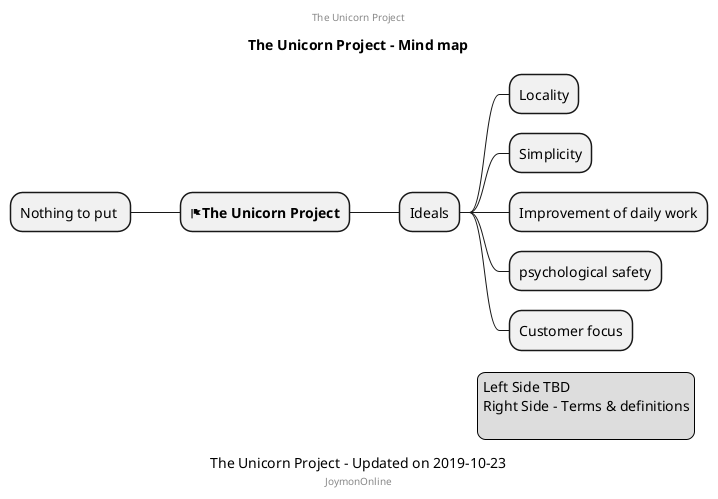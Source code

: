 @startmindmap
caption The Unicorn Project - Updated on 2019-10-23
title The Unicorn Project - Mind map
center header
The Unicorn Project
endheader

* <&flag><b>The Unicorn Project</b>
** Ideals
*** Locality
*** Simplicity
*** Improvement of daily work
*** psychological safety
*** Customer focus
left side
** Nothing to put 
center footer JoymonOnline

legend right
  Left Side TBD
  Right Side - Terms & definitions
  
endlegend

@endmindmap
